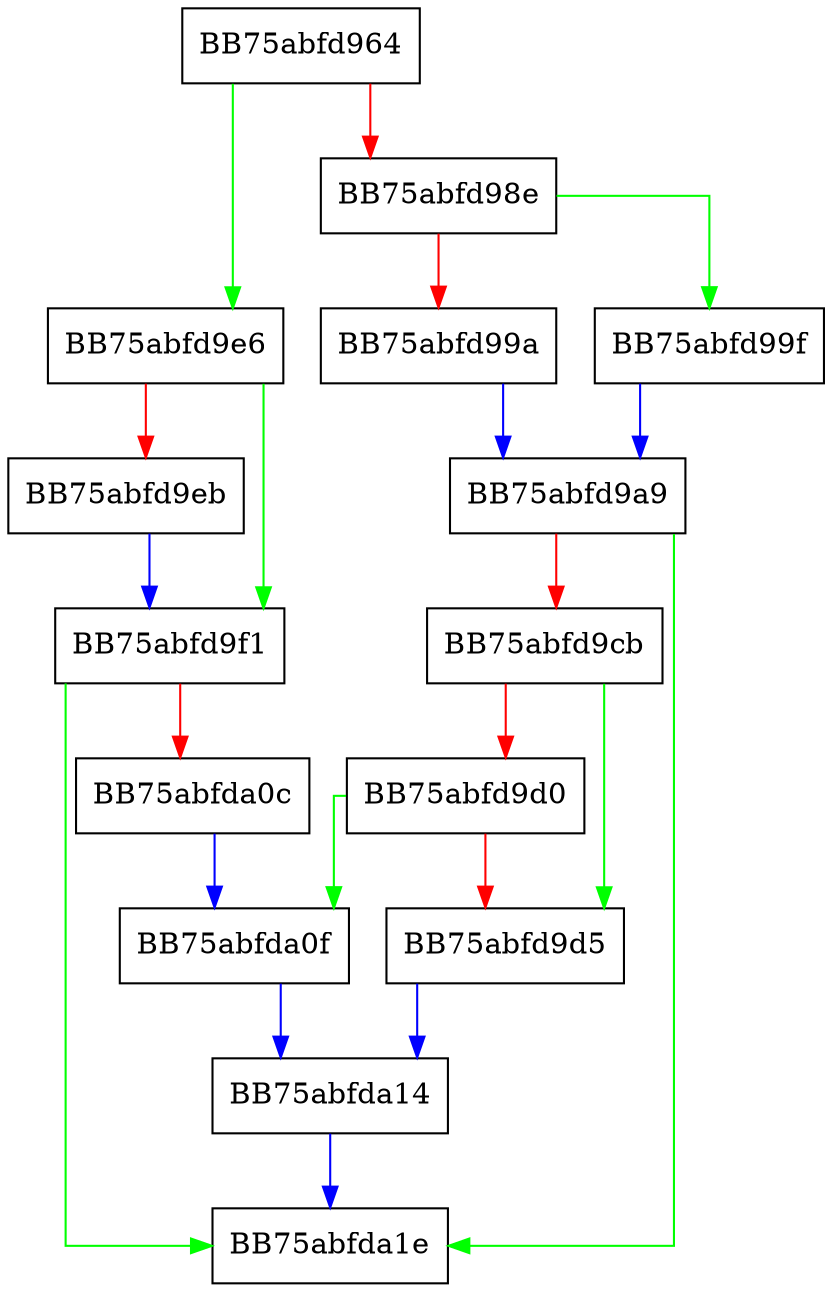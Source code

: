 digraph ZSTD_decompressContinueStream {
  node [shape="box"];
  graph [splines=ortho];
  BB75abfd964 -> BB75abfd9e6 [color="green"];
  BB75abfd964 -> BB75abfd98e [color="red"];
  BB75abfd98e -> BB75abfd99f [color="green"];
  BB75abfd98e -> BB75abfd99a [color="red"];
  BB75abfd99a -> BB75abfd9a9 [color="blue"];
  BB75abfd99f -> BB75abfd9a9 [color="blue"];
  BB75abfd9a9 -> BB75abfda1e [color="green"];
  BB75abfd9a9 -> BB75abfd9cb [color="red"];
  BB75abfd9cb -> BB75abfd9d5 [color="green"];
  BB75abfd9cb -> BB75abfd9d0 [color="red"];
  BB75abfd9d0 -> BB75abfda0f [color="green"];
  BB75abfd9d0 -> BB75abfd9d5 [color="red"];
  BB75abfd9d5 -> BB75abfda14 [color="blue"];
  BB75abfd9e6 -> BB75abfd9f1 [color="green"];
  BB75abfd9e6 -> BB75abfd9eb [color="red"];
  BB75abfd9eb -> BB75abfd9f1 [color="blue"];
  BB75abfd9f1 -> BB75abfda1e [color="green"];
  BB75abfd9f1 -> BB75abfda0c [color="red"];
  BB75abfda0c -> BB75abfda0f [color="blue"];
  BB75abfda0f -> BB75abfda14 [color="blue"];
  BB75abfda14 -> BB75abfda1e [color="blue"];
}